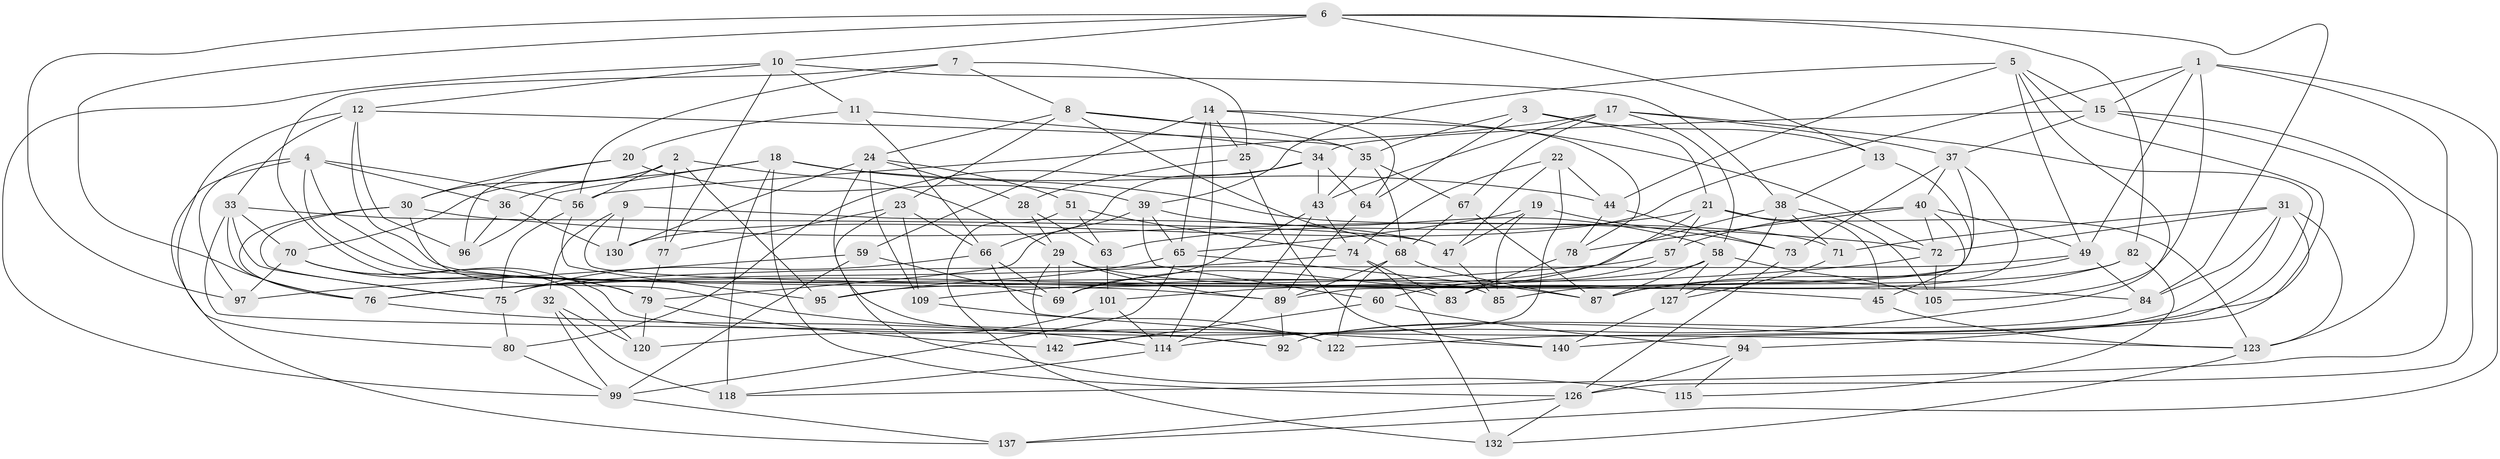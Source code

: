 // original degree distribution, {4: 1.0}
// Generated by graph-tools (version 1.1) at 2025/11/02/27/25 16:11:49]
// undirected, 94 vertices, 234 edges
graph export_dot {
graph [start="1"]
  node [color=gray90,style=filled];
  1 [super="+42"];
  2 [super="+26"];
  3;
  4 [super="+119"];
  5 [super="+106"];
  6 [super="+16"];
  7;
  8 [super="+52"];
  9;
  10 [super="+103"];
  11;
  12 [super="+41"];
  13;
  14 [super="+108"];
  15 [super="+50"];
  17 [super="+62"];
  18 [super="+53"];
  19;
  20;
  21 [super="+61"];
  22 [super="+86"];
  23 [super="+27"];
  24 [super="+138"];
  25;
  28;
  29 [super="+111"];
  30 [super="+48"];
  31 [super="+93"];
  32;
  33 [super="+90"];
  34 [super="+54"];
  35 [super="+141"];
  36;
  37 [super="+55"];
  38 [super="+110"];
  39 [super="+102"];
  40 [super="+46"];
  43 [super="+116"];
  44 [super="+128"];
  45;
  47 [super="+91"];
  49 [super="+139"];
  51;
  56 [super="+104"];
  57;
  58 [super="+81"];
  59;
  60;
  63;
  64;
  65 [super="+124"];
  66 [super="+136"];
  67;
  68 [super="+143"];
  69 [super="+112"];
  70 [super="+88"];
  71;
  72 [super="+144"];
  73;
  74 [super="+98"];
  75 [super="+113"];
  76 [super="+129"];
  77;
  78;
  79 [super="+100"];
  80;
  82;
  83;
  84 [super="+121"];
  85;
  87 [super="+125"];
  89 [super="+117"];
  92 [super="+134"];
  94;
  95;
  96;
  97;
  99 [super="+107"];
  101;
  105;
  109;
  114 [super="+135"];
  115;
  118;
  120;
  122;
  123 [super="+133"];
  126 [super="+131"];
  127;
  130;
  132;
  137;
  140;
  142;
  1 -- 137;
  1 -- 130;
  1 -- 49;
  1 -- 118;
  1 -- 105;
  1 -- 15;
  2 -- 56;
  2 -- 70;
  2 -- 95;
  2 -- 29;
  2 -- 77;
  2 -- 30;
  3 -- 64;
  3 -- 35;
  3 -- 13;
  3 -- 21;
  4 -- 97;
  4 -- 36;
  4 -- 137;
  4 -- 83;
  4 -- 56;
  4 -- 89;
  5 -- 140;
  5 -- 44;
  5 -- 15;
  5 -- 114;
  5 -- 39;
  5 -- 49;
  6 -- 97;
  6 -- 84;
  6 -- 82;
  6 -- 13;
  6 -- 10;
  6 -- 76;
  7 -- 56;
  7 -- 25;
  7 -- 8;
  7 -- 79;
  8 -- 68;
  8 -- 78;
  8 -- 23;
  8 -- 24;
  8 -- 35;
  9 -- 130;
  9 -- 47;
  9 -- 32;
  9 -- 84;
  10 -- 11;
  10 -- 99;
  10 -- 12;
  10 -- 77;
  10 -- 38;
  11 -- 66;
  11 -- 20;
  11 -- 34;
  12 -- 33;
  12 -- 35;
  12 -- 96;
  12 -- 80;
  12 -- 85;
  13 -- 89;
  13 -- 38;
  14 -- 64;
  14 -- 72;
  14 -- 65;
  14 -- 25;
  14 -- 114;
  14 -- 59;
  15 -- 37;
  15 -- 34;
  15 -- 126;
  15 -- 123;
  17 -- 122;
  17 -- 67;
  17 -- 56;
  17 -- 58;
  17 -- 37;
  17 -- 43;
  18 -- 126;
  18 -- 96;
  18 -- 118;
  18 -- 36;
  18 -- 44;
  18 -- 71;
  19 -- 85;
  19 -- 47;
  19 -- 73;
  19 -- 65;
  20 -- 96;
  20 -- 39;
  20 -- 30;
  21 -- 123;
  21 -- 69;
  21 -- 63;
  21 -- 57;
  21 -- 45;
  22 -- 142;
  22 -- 74;
  22 -- 44 [weight=2];
  22 -- 47 [weight=2];
  23 -- 115 [weight=2];
  23 -- 66;
  23 -- 109;
  23 -- 77;
  24 -- 28;
  24 -- 122;
  24 -- 51;
  24 -- 130;
  24 -- 109;
  25 -- 140;
  25 -- 28;
  28 -- 63;
  28 -- 29;
  29 -- 45;
  29 -- 89;
  29 -- 142;
  29 -- 69;
  30 -- 75;
  30 -- 72;
  30 -- 92;
  30 -- 76;
  31 -- 92;
  31 -- 71;
  31 -- 123;
  31 -- 84;
  31 -- 94;
  31 -- 72;
  32 -- 118;
  32 -- 120;
  32 -- 99;
  33 -- 76;
  33 -- 70;
  33 -- 123;
  33 -- 75;
  33 -- 47;
  34 -- 66;
  34 -- 64;
  34 -- 80;
  34 -- 43;
  35 -- 68;
  35 -- 67;
  35 -- 43;
  36 -- 96;
  36 -- 130;
  37 -- 73;
  37 -- 69;
  37 -- 40;
  37 -- 83;
  38 -- 127;
  38 -- 95;
  38 -- 105;
  38 -- 71;
  39 -- 58;
  39 -- 65;
  39 -- 60;
  39 -- 79;
  40 -- 72;
  40 -- 57;
  40 -- 78;
  40 -- 49;
  40 -- 45;
  43 -- 114;
  43 -- 69;
  43 -- 74;
  44 -- 73;
  44 -- 78;
  45 -- 123;
  47 -- 85;
  49 -- 87;
  49 -- 75;
  49 -- 84;
  51 -- 132;
  51 -- 63;
  51 -- 74;
  56 -- 75;
  56 -- 95;
  57 -- 60;
  57 -- 76;
  58 -- 101;
  58 -- 105;
  58 -- 127;
  58 -- 87;
  59 -- 99;
  59 -- 97;
  59 -- 69;
  60 -- 142;
  60 -- 94;
  63 -- 101;
  64 -- 89;
  65 -- 95;
  65 -- 99;
  65 -- 87;
  66 -- 140;
  66 -- 69;
  66 -- 75;
  67 -- 87;
  67 -- 68;
  68 -- 89;
  68 -- 122;
  68 -- 87;
  70 -- 120;
  70 -- 97;
  70 -- 92;
  70 -- 79;
  71 -- 127;
  72 -- 105;
  72 -- 109;
  73 -- 126;
  74 -- 83;
  74 -- 132;
  74 -- 76;
  75 -- 80;
  76 -- 114;
  77 -- 79;
  78 -- 83;
  79 -- 142;
  79 -- 120;
  80 -- 99;
  82 -- 85;
  82 -- 87;
  82 -- 115;
  84 -- 92 [weight=2];
  89 -- 92;
  94 -- 115;
  94 -- 126;
  99 -- 137;
  101 -- 114;
  101 -- 120;
  109 -- 122;
  114 -- 118;
  123 -- 132;
  126 -- 137;
  126 -- 132;
  127 -- 140;
}
